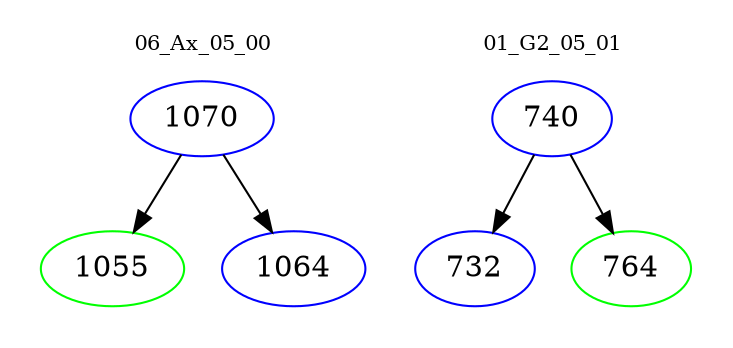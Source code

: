 digraph{
subgraph cluster_0 {
color = white
label = "06_Ax_05_00";
fontsize=10;
T0_1070 [label="1070", color="blue"]
T0_1070 -> T0_1055 [color="black"]
T0_1055 [label="1055", color="green"]
T0_1070 -> T0_1064 [color="black"]
T0_1064 [label="1064", color="blue"]
}
subgraph cluster_1 {
color = white
label = "01_G2_05_01";
fontsize=10;
T1_740 [label="740", color="blue"]
T1_740 -> T1_732 [color="black"]
T1_732 [label="732", color="blue"]
T1_740 -> T1_764 [color="black"]
T1_764 [label="764", color="green"]
}
}

